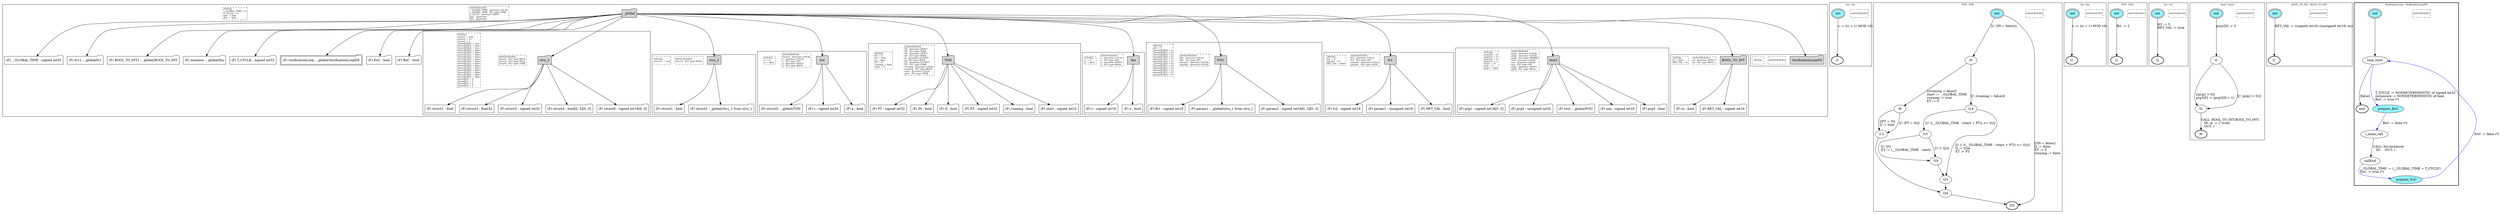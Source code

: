 digraph G {
	subgraph cluster__global433321645 {
		node [shape="folder", style="filled"];
		//label="_global";
		_global433321645 [label="_global"];
		_global433321645 -> __GLOBAL_TIME1733902203;
		__GLOBAL_TIME1733902203 [label = "(F) __GLOBAL_TIME : signed int32", fillcolor="white" ];
		_global433321645 -> fc11532299734;
		fc11532299734 [label = "(F) fc11 : _global/fc1", fillcolor="white" ];
		_global433321645 -> BOOL_TO_INT11806545036;
		BOOL_TO_INT11806545036 [label = "(F) BOOL_TO_INT1 : _global/BOOL_TO_INT", fillcolor="white" ];
		_global433321645 -> instance140301331;
		instance140301331 [label = "(F) instance : _global/foo", fillcolor="white" ];
		_global433321645 -> T_CYCLE673231721;
		T_CYCLE673231721 [label = "(F) T_CYCLE : signed int32", fillcolor="white" ];
		_global433321645 -> verificationLoop1834289317;
		verificationLoop1834289317 [label = "(F) verificationLoop : _global/VerificationLoopDS", fillcolor="white" , peripheries=2];
		_global433321645 -> EoC1377593328;
		EoC1377593328 [label = "(F) EoC : bool", fillcolor="white" ];
		_global433321645 -> BoC1995273587;
		BoC1995273587 [label = "(F) BoC : bool", fillcolor="white" ];
		_global433321645 -> stru_11676585156;
		subgraph cluster_stru_11676585156 {
			node [shape="folder", style="filled"];
			//label="stru_1";
			stru_11676585156 [label="stru_1"];
			stru_11676585156 -> struct11790048347;
			struct11790048347 [label = "(F) struct1 : bool", fillcolor="white" ];
			stru_11676585156 -> struct2897585997;
			struct2897585997 [label = "(F) struct2 : float32", fillcolor="white" ];
			stru_11676585156 -> struct31633286972;
			struct31633286972 [label = "(F) struct3 : signed int32", fillcolor="white" ];
			stru_11676585156 -> struct41544793857;
			struct41544793857 [label = "(F) struct4 : bool[0..3][0..3]", fillcolor="white" ];
			stru_11676585156 -> struct682287653;
			struct682287653 [label = "(F) struct6 : signed int16[0..3]", fillcolor="white" ];
			
			annotations_pseudonode_stru_11676585156 [
				label="ANNOTATIONS\lstruct1 : PLC type=BOOL\lstruct2 : PLC type=REAL\lstruct3 : PLC type=TIME\l",
				fontsize=9, margin="0.04,0.04", fillcolor="white", shape="rectangle", style="dashed"];
			initamt_pseudonode_stru_11676585156 [
				label="INITIAL\lstruct1 := true\lstruct2 := 0.1\lstruct3 := 2\lstruct4[0][0] := true\lstruct4[0][1] := false\lstruct4[0][2] := true\lstruct4[0][3] := false\lstruct4[1][0] := false\lstruct4[1][1] := false\lstruct4[1][2] := false\lstruct4[1][3] := false\lstruct4[2][0] := false\lstruct4[2][1] := false\lstruct4[2][2] := false\lstruct4[2][3] := false\lstruct4[3][0] := false\lstruct4[3][1] := false\lstruct4[3][2] := false\lstruct4[3][3] := false\lstruct6[0] := 0\lstruct6[1] := 0\lstruct6[2] := 0\lstruct6[3] := 0\l",
				fontsize=9, margin="0.04,0.04", fillcolor="lightyellow", shape="rectangle", style="dashed"];
		}
		_global433321645 -> stru_21468241972;
		subgraph cluster_stru_21468241972 {
			node [shape="folder", style="filled"];
			//label="stru_2";
			stru_21468241972 [label="stru_2"];
			stru_21468241972 -> struct11977511945;
			struct11977511945 [label = "(F) struct1 : bool", fillcolor="white" ];
			stru_21468241972 -> struct22080635344;
			struct22080635344 [label = "(F) struct2 : _global/stru_1 from stru_1", fillcolor="white" ];
			
			annotations_pseudonode_stru_21468241972 [
				label="ANNOTATIONS\lstruct1 : PLC type=BOOL\l",
				fontsize=9, margin="0.04,0.04", fillcolor="white", shape="rectangle", style="dashed"];
			initamt_pseudonode_stru_21468241972 [
				label="INITIAL\lstruct1 := true\l",
				fontsize=9, margin="0.04,0.04", fillcolor="lightyellow", shape="rectangle", style="dashed"];
		}
		_global433321645 -> foo861255935;
		subgraph cluster_foo861255935 {
			node [shape="folder", style="filled"];
			//label="foo";
			foo861255935 [label="foo"];
			foo861255935 -> struct5387487256;
			struct5387487256 [label = "(F) struct5 : _global/TON", fillcolor="white" ];
			foo861255935 -> c525630200;
			c525630200 [label = "(F) c : signed int16", fillcolor="white" ];
			foo861255935 -> a2116089059;
			a2116089059 [label = "(F) a : bool", fillcolor="white" ];
			
			annotations_pseudonode_foo861255935 [
				label="ANNOTATIONS\lstruct5 : direction=LOCAL\lc : direction=LOCAL\lc : PLC type=INT\la : direction=INPUT\la : PLC type=BOOL\l",
				fontsize=9, margin="0.04,0.04", fillcolor="white", shape="rectangle", style="dashed"];
			initamt_pseudonode_foo861255935 [
				label="INITIAL\lc := 0\la := false\l",
				fontsize=9, margin="0.04,0.04", fillcolor="lightyellow", shape="rectangle", style="dashed"];
		}
		_global433321645 -> TON1555985081;
		subgraph cluster_TON1555985081 {
			node [shape="folder", style="filled"];
			//label="TON";
			TON1555985081 [label="TON"];
			TON1555985081 -> PT1272902791;
			PT1272902791 [label = "(F) PT : signed int32", fillcolor="white" ];
			TON1555985081 -> IN50592708;
			IN50592708 [label = "(F) IN : bool", fillcolor="white" ];
			TON1555985081 -> Q1922344580;
			Q1922344580 [label = "(F) Q : bool", fillcolor="white" ];
			TON1555985081 -> ET2092841477;
			ET2092841477 [label = "(F) ET : signed int32", fillcolor="white" ];
			TON1555985081 -> running1436306950;
			running1436306950 [label = "(F) running : bool", fillcolor="white" ];
			TON1555985081 -> start1349733610;
			start1349733610 [label = "(F) start : signed int32", fillcolor="white" ];
			
			annotations_pseudonode_TON1555985081 [
				label="ANNOTATIONS\lPT : direction=INPUT\lPT : PLC type=TIME\lIN : direction=INPUT\lIN : PLC type=BOOL\lQ : direction=OUTPUT\lQ : PLC type=BOOL\lET : direction=OUTPUT\lET : PLC type=TIME\lrunning : direction=LOCAL\lrunning : PLC type=BOOL\lstart : direction=LOCAL\lstart : PLC type=TIME\l",
				fontsize=9, margin="0.04,0.04", fillcolor="white", shape="rectangle", style="dashed"];
			initamt_pseudonode_TON1555985081 [
				label="INITIAL\lPT := 0\lIN := false\lQ := false\lET := 0\lrunning := false\lstart := 0\l",
				fontsize=9, margin="0.04,0.04", fillcolor="lightyellow", shape="rectangle", style="dashed"];
		}
		_global433321645 -> faa1094627165;
		subgraph cluster_faa1094627165 {
			node [shape="folder", style="filled"];
			//label="faa";
			faa1094627165 [label="faa"];
			faa1094627165 -> c615747215;
			c615747215 [label = "(F) c : signed int16", fillcolor="white" ];
			faa1094627165 -> a1493772379;
			a1493772379 [label = "(F) a : bool", fillcolor="white" ];
			
			annotations_pseudonode_faa1094627165 [
				label="ANNOTATIONS\lc : direction=LOCAL\lc : PLC type=INT\la : direction=INPUT\la : PLC type=BOOL\l",
				fontsize=9, margin="0.04,0.04", fillcolor="white", shape="rectangle", style="dashed"];
			initamt_pseudonode_faa1094627165 [
				label="INITIAL\lc := 0\la := false\l",
				fontsize=9, margin="0.04,0.04", fillcolor="lightyellow", shape="rectangle", style="dashed"];
		}
		_global433321645 -> POU1004271827;
		subgraph cluster_POU1004271827 {
			node [shape="folder", style="filled"];
			//label="POU";
			POU1004271827 [label="POU"];
			POU1004271827 -> fb11127135362;
			fb11127135362 [label = "(F) fb1 : signed int16", fillcolor="white" ];
			POU1004271827 -> param12011996123;
			param12011996123 [label = "(F) param1 : _global/stru_1 from stru_1", fillcolor="white" ];
			POU1004271827 -> param21505252266;
			param21505252266 [label = "(F) param2 : signed int16[0..2][0..3]", fillcolor="white" ];
			
			annotations_pseudonode_POU1004271827 [
				label="ANNOTATIONS\lfb1 : direction=LOCAL\lfb1 : PLC type=INT\lparam1 : direction=LOCAL\lparam2 : direction=LOCAL\l",
				fontsize=9, margin="0.04,0.04", fillcolor="white", shape="rectangle", style="dashed"];
			initamt_pseudonode_POU1004271827 [
				label="INITIAL\lfb1 := 0\lparam2[0][0] := 2\lparam2[0][1] := 0\lparam2[0][2] := 0\lparam2[1][0] := 0\lparam2[1][1] := 0\lparam2[1][2] := 5\lparam2[2][0] := 0\lparam2[2][1] := 0\lparam2[2][2] := 0\lparam2[3][0] := 0\lparam2[3][1] := 0\lparam2[3][2] := 0\l",
				fontsize=9, margin="0.04,0.04", fillcolor="lightyellow", shape="rectangle", style="dashed"];
		}
		_global433321645 -> fc11987221006;
		subgraph cluster_fc11987221006 {
			node [shape="folder", style="filled"];
			//label="fc1";
			fc11987221006 [label="fc1"];
			fc11987221006 -> fc21396910831;
			fc21396910831 [label = "(F) fc2 : signed int16", fillcolor="white" ];
			fc11987221006 -> param1198347910;
			param1198347910 [label = "(F) param1 : unsigned int16", fillcolor="white" ];
			fc11987221006 -> RET_VAL82051024;
			RET_VAL82051024 [label = "(F) RET_VAL : bool", fillcolor="white" ];
			
			annotations_pseudonode_fc11987221006 [
				label="ANNOTATIONS\lfc2 : direction=LOCAL\lfc2 : PLC type=INT\lparam1 : direction=LOCAL\lparam1 : PLC type=DATE\l",
				fontsize=9, margin="0.04,0.04", fillcolor="white", shape="rectangle", style="dashed"];
			initamt_pseudonode_fc11987221006 [
				label="INITIAL\lfc2 := 0\lparam1 := 0\lRET_VAL := false\l",
				fontsize=9, margin="0.04,0.04", fillcolor="lightyellow", shape="rectangle", style="dashed"];
		}
		_global433321645 -> test31016591849;
		subgraph cluster_test31016591849 {
			node [shape="folder", style="filled"];
			//label="test3";
			test31016591849 [label="test3"];
			test31016591849 -> prg11401143048;
			prg11401143048 [label = "(F) prg1 : signed int16[0..3]", fillcolor="white" ];
			test31016591849 -> prg2379886033;
			prg2379886033 [label = "(F) prg2 : unsigned int32", fillcolor="white" ];
			test31016591849 -> test1605347181;
			test1605347181 [label = "(F) test : _global/POU", fillcolor="white" ];
			test31016591849 -> aaa1589547066;
			aaa1589547066 [label = "(F) aaa : signed int16", fillcolor="white" ];
			test31016591849 -> prg31402852048;
			prg31402852048 [label = "(F) prg3 : bool", fillcolor="white" ];
			
			annotations_pseudonode_test31016591849 [
				label="ANNOTATIONS\lprg1 : direction=LOCAL\lprg2 : direction=LOCAL\lprg2 : PLC type=DWORD\ltest : direction=LOCAL\laaa : direction=LOCAL\laaa : PLC type=INT\lprg3 : direction=INPUT\lprg3 : PLC type=BOOL\l",
				fontsize=9, margin="0.04,0.04", fillcolor="white", shape="rectangle", style="dashed"];
			initamt_pseudonode_test31016591849 [
				label="INITIAL\lprg1[0] := 4\lprg1[1] := 0\lprg1[2] := 0\lprg1[3] := 1\lprg2 := 22\laaa := 0\lprg3 := false\l",
				fontsize=9, margin="0.04,0.04", fillcolor="lightyellow", shape="rectangle", style="dashed"];
		}
		_global433321645 -> BOOL_TO_INT677521178;
		subgraph cluster_BOOL_TO_INT677521178 {
			node [shape="folder", style="filled"];
			//label="BOOL_TO_INT";
			BOOL_TO_INT677521178 [label="BOOL_TO_INT"];
			BOOL_TO_INT677521178 -> in1268343946;
			in1268343946 [label = "(F) in : bool", fillcolor="white" ];
			BOOL_TO_INT677521178 -> RET_VAL1005232493;
			RET_VAL1005232493 [label = "(F) RET_VAL : signed int16", fillcolor="white" ];
			
			annotations_pseudonode_BOOL_TO_INT677521178 [
				label="ANNOTATIONS\lin : direction=INPUT\lin : PLC type=BOOL\l",
				fontsize=9, margin="0.04,0.04", fillcolor="white", shape="rectangle", style="dashed"];
			initamt_pseudonode_BOOL_TO_INT677521178 [
				label="INITIAL\lin := false\lRET_VAL := 0\l",
				fontsize=9, margin="0.04,0.04", fillcolor="lightyellow", shape="rectangle", style="dashed"];
		}
		_global433321645 -> VerificationLoopDS338237600;
		subgraph cluster_VerificationLoopDS338237600 {
			node [shape="folder", style="filled"];
			//label="VerificationLoopDS";
			VerificationLoopDS338237600 [label="VerificationLoopDS"];
			
			annotations_pseudonode_VerificationLoopDS338237600 [
				label="ANNOTATIONS",
				fontsize=9, margin="0.04,0.04", fillcolor="white", shape="rectangle", style="dashed"];
			initamt_pseudonode_VerificationLoopDS338237600 [
				label="INITIAL",
				fontsize=9, margin="0.04,0.04", fillcolor="lightyellow", shape="rectangle", style="dashed"];
		}
		
		annotations_pseudonode__global433321645 [
			label="ANNOTATIONS\l__GLOBAL_TIME : direction=LOCAL\l__GLOBAL_TIME : PLC type=TIME\lT_CYCLE : direction=INPUT\lEoC : generated\lBoC : generated\l",
			fontsize=9, margin="0.04,0.04", fillcolor="white", shape="rectangle", style="dashed"];
		initamt_pseudonode__global433321645 [
			label="INITIAL\l__GLOBAL_TIME := 0\lT_CYCLE := 0\lEoC := false\lBoC := false\l",
			fontsize=9, margin="0.04,0.04", fillcolor="lightyellow", shape="rectangle", style="dashed"];
	}
	subgraph clusterfoo {
		node [style="filled"];
		color="black";
		fontsize=10;
		ranksep=0.4;
		
		label="foo : foo";
		
		annotations_pseudonode_foo [
			label="ANNOTATIONS",
			fontsize=9, margin="0.04,0.04", fillcolor="white", shape="rectangle", style="dashed"];
		
		init_foo [label="init", color="black", fillcolor="cadetblue1", peripheries=2, shape="ellipse"];
		l1_foo [label="l1", color="black", fillcolor="white", style=bold, shape="ellipse"];
		init_foo -> l1_foo [color="black", label="c := ((c + 1) MOD 10)"];
	}
	subgraph clusterTON {
		node [style="filled"];
		color="black";
		fontsize=10;
		ranksep=0.4;
		
		label="TON : TON";
		
		annotations_pseudonode_TON [
			label="ANNOTATIONS",
			fontsize=9, margin="0.04,0.04", fillcolor="white", shape="rectangle", style="dashed"];
		
		init_TON [label="init", color="black", fillcolor="cadetblue1", peripheries=2, shape="ellipse"];
		l5_TON [label="l5", color="black", fillcolor="white", shape="ellipse"];
		l9_TON [label="l9", color="black", fillcolor="white", shape="ellipse"];
		l13_TON [label="l13", color="black", fillcolor="white", shape="ellipse"];
		l14_TON [label="l14", color="black", fillcolor="white", shape="ellipse"];
		l15_TON [label="l15", color="black", fillcolor="white", shape="ellipse"];
		l19_TON [label="l19", color="black", fillcolor="white", shape="ellipse"];
		l23_TON [label="l23", color="black", fillcolor="white", shape="ellipse"];
		l24_TON [label="l24", color="black", fillcolor="white", shape="ellipse"];
		l25_TON [label="l25", color="black", fillcolor="white", style=bold, shape="ellipse"];
		init_TON -> l25_TON [color="black", label="[(IN = false)]\lQ := false\lET := 0\lrunning := false\l"];
		init_TON -> l5_TON [color="black", label="[(! (IN = false))]"];
		l5_TON -> l9_TON [color="black", label="[(running = false)]\lstart := __GLOBAL_TIME\lrunning := true\lET := 0\l"];
		l9_TON -> l13_TON [color="black", label="[(PT = 0)]\lQ := true\l"];
		l9_TON -> l13_TON [color="black", label="[(! (PT = 0))]"];
		l5_TON -> l14_TON [color="black", label="[(! (running = false))]"];
		l14_TON -> l15_TON [color="black", label="[(! ((__GLOBAL_TIME - (start + PT)) >= 0))]"];
		l15_TON -> l19_TON [color="black", label="[(! Q)]\lET := (__GLOBAL_TIME - start)\l"];
		l15_TON -> l19_TON [color="black", label="[(! (! Q))]"];
		l14_TON -> l23_TON [color="black", label="[(! (! ((__GLOBAL_TIME - (start + PT)) >= 0)))]\lQ := true\lET := PT\l"];
		l19_TON -> l23_TON [color="black", label=""];
		l13_TON -> l24_TON [color="black", label=""];
		l23_TON -> l24_TON [color="black", label=""];
		l24_TON -> l25_TON [color="black", label=""];
	}
	subgraph clusterfaa {
		node [style="filled"];
		color="black";
		fontsize=10;
		ranksep=0.4;
		
		label="faa : faa";
		
		annotations_pseudonode_faa [
			label="ANNOTATIONS",
			fontsize=9, margin="0.04,0.04", fillcolor="white", shape="rectangle", style="dashed"];
		
		init_faa [label="init", color="black", fillcolor="cadetblue1", peripheries=2, shape="ellipse"];
		l1_faa [label="l1", color="black", fillcolor="white", style=bold, shape="ellipse"];
		init_faa -> l1_faa [color="black", label="c := ((c + 1) MOD 10)"];
	}
	subgraph clusterPOU {
		node [style="filled"];
		color="black";
		fontsize=10;
		ranksep=0.4;
		
		label="POU : POU";
		
		annotations_pseudonode_POU [
			label="ANNOTATIONS",
			fontsize=9, margin="0.04,0.04", fillcolor="white", shape="rectangle", style="dashed"];
		
		init_POU [label="init", color="black", fillcolor="cadetblue1", peripheries=2, shape="ellipse"];
		l1_POU [label="l1", color="black", fillcolor="white", style=bold, shape="ellipse"];
		init_POU -> l1_POU [color="black", label="fb1 := 2"];
	}
	subgraph clusterfc1 {
		node [style="filled"];
		color="black";
		fontsize=10;
		ranksep=0.4;
		
		label="fc1 : fc1";
		
		annotations_pseudonode_fc1 [
			label="ANNOTATIONS",
			fontsize=9, margin="0.04,0.04", fillcolor="white", shape="rectangle", style="dashed"];
		
		init_fc1 [label="init", color="black", fillcolor="cadetblue1", peripheries=2, shape="ellipse"];
		l2_fc1 [label="l2", color="black", fillcolor="white", style=bold, shape="ellipse"];
		init_fc1 -> l2_fc1 [color="black", label="fc2 := 5\lRET_VAL := true\l"];
	}
	subgraph clustertest3 {
		node [style="filled"];
		color="black";
		fontsize=10;
		ranksep=0.4;
		
		label="test3 : test3";
		
		annotations_pseudonode_test3 [
			label="ANNOTATIONS",
			fontsize=9, margin="0.04,0.04", fillcolor="white", shape="rectangle", style="dashed"];
		
		init_test3 [label="init", color="black", fillcolor="cadetblue1", peripheries=2, shape="ellipse"];
		l1_test3 [label="l1", color="black", fillcolor="white", shape="ellipse"];
		l5_test3 [label="l5", color="black", fillcolor="white", shape="ellipse"];
		l6_test3 [label="l6", color="black", fillcolor="white", style=bold, shape="ellipse"];
		init_test3 -> l1_test3 [color="black", label="prg1[0] := 3"];
		l1_test3 -> l5_test3 [color="black", label="[(prg2 > 0)]\lprg1[0] := (prg1[0] + 1)\l"];
		l1_test3 -> l5_test3 [color="black", label="[(! (prg2 > 0))]"];
		l5_test3 -> l6_test3 [color="black", label="CALL: BOOL_TO_INT:BOOL_TO_INT(\l   IN: in := (! true)\l   OUT: )\l"];
	}
	subgraph clusterBOOL_TO_INT {
		node [style="filled"];
		color="black";
		fontsize=10;
		ranksep=0.4;
		
		label="BOOL_TO_INT : BOOL_TO_INT";
		
		annotations_pseudonode_BOOL_TO_INT [
			label="ANNOTATIONS",
			fontsize=9, margin="0.04,0.04", fillcolor="white", shape="rectangle", style="dashed"];
		
		init_BOOL_TO_INT [label="init", color="black", fillcolor="cadetblue1", peripheries=2, shape="ellipse"];
		l1_BOOL_TO_INT [label="l1", color="black", fillcolor="white", style=bold, shape="ellipse"];
		init_BOOL_TO_INT -> l1_BOOL_TO_INT [color="black", label="RET_VAL := ((signed int16) ((unsigned int16) in))"];
	}
	subgraph clusterVerificationLoop {
		node [style="filled"];
		style=bold;
		color="black";
		fontsize=10;
		ranksep=0.4;
		
		label="VerificationLoop : VerificationLoopDS";
		
		annotations_pseudonode_VerificationLoop [
			label="ANNOTATIONS",
			fontsize=9, margin="0.04,0.04", fillcolor="white", shape="rectangle", style="dashed"];
		
		init_VerificationLoop [label="init", color="black", fillcolor="cadetblue1", peripheries=2, shape="ellipse"];
		end_VerificationLoop [label="end", color="black", fillcolor="cadetblue1", style=bold, shape="ellipse"];
		loop_start_VerificationLoop [label="loop_start", color="black", fillcolor="white", shape="ellipse"];
		prepare_BoC_VerificationLoop [label="prepare_BoC", color="black", fillcolor="cadetblue1", shape="ellipse"];
		l_main_call_VerificationLoop [label="l_main_call", color="black", fillcolor="white", shape="ellipse"];
		callEnd_VerificationLoop [label="callEnd", color="black", fillcolor="white", shape="ellipse"];
		prepare_EoC_VerificationLoop [label="prepare_EoC", color="black", fillcolor="cadetblue1", shape="ellipse"];
		init_VerificationLoop -> loop_start_VerificationLoop [color="black", label=""];
		loop_start_VerificationLoop -> prepare_BoC_VerificationLoop [color="blue", label="T_CYCLE := NONDETERMINISTIC of signed int32\linstance/a := NONDETERMINISTIC of bool\lBoC := true (*)\l"];
		prepare_BoC_VerificationLoop -> l_main_call_VerificationLoop [color="blue", label="BoC := false (*)"];
		l_main_call_VerificationLoop -> callEnd_VerificationLoop [color="black", label="CALL: foo:instance(\l   IN:    OUT: )\l"];
		callEnd_VerificationLoop -> prepare_EoC_VerificationLoop [color="blue", label="__GLOBAL_TIME := (__GLOBAL_TIME + T_CYCLE)\lEoC := true (*)\l"];
		prepare_EoC_VerificationLoop -> loop_start_VerificationLoop [color="blue", label="EoC := false (*)"];
		loop_start_VerificationLoop -> end_VerificationLoop [color="black", label="[false]"];
	}
}

